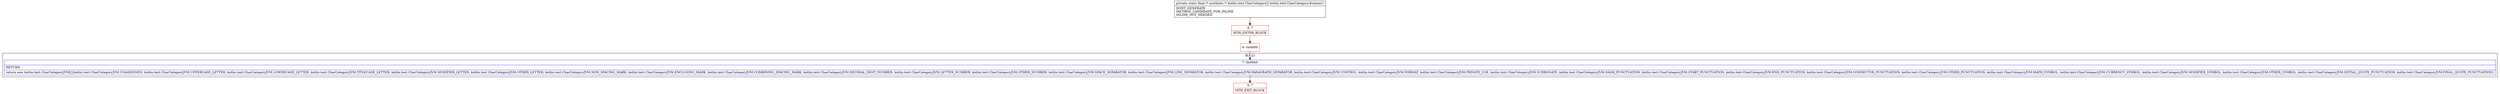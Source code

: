 digraph "CFG forkotlin.text.CharCategory.$values()[Lkotlin\/text\/CharCategory;" {
subgraph cluster_Region_1291098055 {
label = "R(1:2)";
node [shape=record,color=blue];
Node_7 [shape=record,label="{7\:\ 0x00b0|RETURN\l|return new kotlin.text.CharCategoryJVM[]\{kotlin.text.CharCategoryJVM.UNASSIGNED, kotlin.text.CharCategoryJVM.UPPERCASE_LETTER, kotlin.text.CharCategoryJVM.LOWERCASE_LETTER, kotlin.text.CharCategoryJVM.TITLECASE_LETTER, kotlin.text.CharCategoryJVM.MODIFIER_LETTER, kotlin.text.CharCategoryJVM.OTHER_LETTER, kotlin.text.CharCategoryJVM.NON_SPACING_MARK, kotlin.text.CharCategoryJVM.ENCLOSING_MARK, kotlin.text.CharCategoryJVM.COMBINING_SPACING_MARK, kotlin.text.CharCategoryJVM.DECIMAL_DIGIT_NUMBER, kotlin.text.CharCategoryJVM.LETTER_NUMBER, kotlin.text.CharCategoryJVM.OTHER_NUMBER, kotlin.text.CharCategoryJVM.SPACE_SEPARATOR, kotlin.text.CharCategoryJVM.LINE_SEPARATOR, kotlin.text.CharCategoryJVM.PARAGRAPH_SEPARATOR, kotlin.text.CharCategoryJVM.CONTROL, kotlin.text.CharCategoryJVM.FORMAT, kotlin.text.CharCategoryJVM.PRIVATE_USE, kotlin.text.CharCategoryJVM.SURROGATE, kotlin.text.CharCategoryJVM.DASH_PUNCTUATION, kotlin.text.CharCategoryJVM.START_PUNCTUATION, kotlin.text.CharCategoryJVM.END_PUNCTUATION, kotlin.text.CharCategoryJVM.CONNECTOR_PUNCTUATION, kotlin.text.CharCategoryJVM.OTHER_PUNCTUATION, kotlin.text.CharCategoryJVM.MATH_SYMBOL, kotlin.text.CharCategoryJVM.CURRENCY_SYMBOL, kotlin.text.CharCategoryJVM.MODIFIER_SYMBOL, kotlin.text.CharCategoryJVM.OTHER_SYMBOL, kotlin.text.CharCategoryJVM.INITIAL_QUOTE_PUNCTUATION, kotlin.text.CharCategoryJVM.FINAL_QUOTE_PUNCTUATION\}\l}"];
}
Node_4 [shape=record,color=red,label="{4\:\ ?|MTH_ENTER_BLOCK\l}"];
Node_6 [shape=record,color=red,label="{6\:\ 0x0000}"];
Node_5 [shape=record,color=red,label="{5\:\ ?|MTH_EXIT_BLOCK\l}"];
MethodNode[shape=record,label="{private static final \/* synthetic *\/ kotlin.text.CharCategory[] kotlin.text.CharCategory.$values()  | DONT_GENERATE\lMETHOD_CANDIDATE_FOR_INLINE\lINLINE_NOT_NEEDED\l}"];
MethodNode -> Node_4;Node_7 -> Node_5;
Node_4 -> Node_6;
Node_6 -> Node_7;
}

